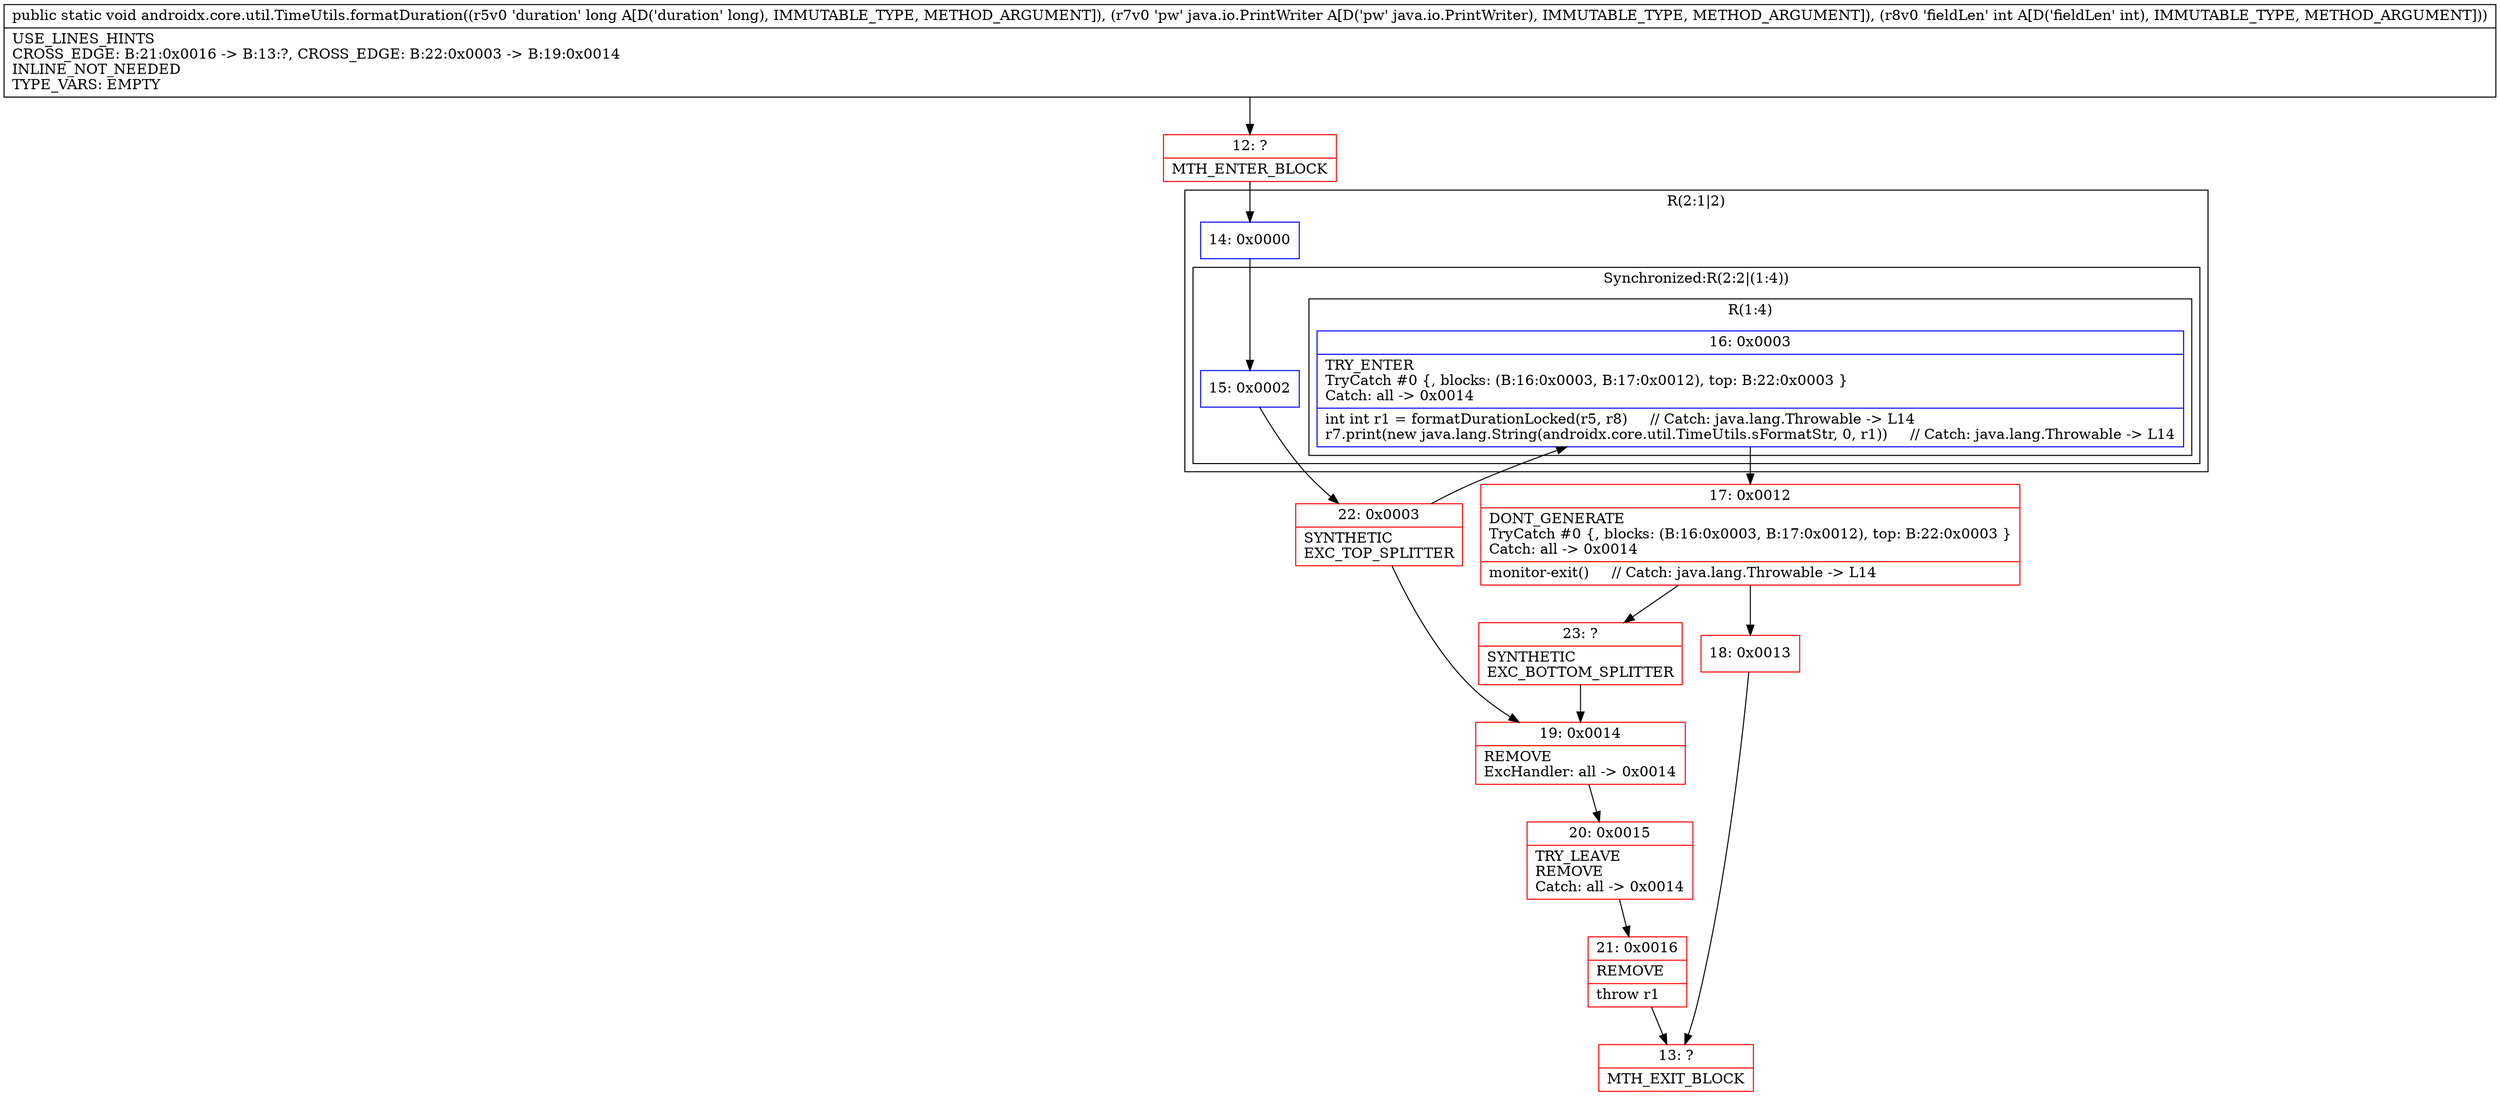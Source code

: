 digraph "CFG forandroidx.core.util.TimeUtils.formatDuration(JLjava\/io\/PrintWriter;I)V" {
subgraph cluster_Region_1501104554 {
label = "R(2:1|2)";
node [shape=record,color=blue];
Node_14 [shape=record,label="{14\:\ 0x0000}"];
subgraph cluster_SynchronizedRegion_728929753 {
label = "Synchronized:R(2:2|(1:4))";
node [shape=record,color=blue];
Node_15 [shape=record,label="{15\:\ 0x0002}"];
subgraph cluster_Region_182700244 {
label = "R(1:4)";
node [shape=record,color=blue];
Node_16 [shape=record,label="{16\:\ 0x0003|TRY_ENTER\lTryCatch #0 \{, blocks: (B:16:0x0003, B:17:0x0012), top: B:22:0x0003 \}\lCatch: all \-\> 0x0014\l|int int r1 = formatDurationLocked(r5, r8)     \/\/ Catch: java.lang.Throwable \-\> L14\lr7.print(new java.lang.String(androidx.core.util.TimeUtils.sFormatStr, 0, r1))     \/\/ Catch: java.lang.Throwable \-\> L14\l}"];
}
}
}
Node_12 [shape=record,color=red,label="{12\:\ ?|MTH_ENTER_BLOCK\l}"];
Node_22 [shape=record,color=red,label="{22\:\ 0x0003|SYNTHETIC\lEXC_TOP_SPLITTER\l}"];
Node_17 [shape=record,color=red,label="{17\:\ 0x0012|DONT_GENERATE\lTryCatch #0 \{, blocks: (B:16:0x0003, B:17:0x0012), top: B:22:0x0003 \}\lCatch: all \-\> 0x0014\l|monitor\-exit()     \/\/ Catch: java.lang.Throwable \-\> L14\l}"];
Node_18 [shape=record,color=red,label="{18\:\ 0x0013}"];
Node_13 [shape=record,color=red,label="{13\:\ ?|MTH_EXIT_BLOCK\l}"];
Node_23 [shape=record,color=red,label="{23\:\ ?|SYNTHETIC\lEXC_BOTTOM_SPLITTER\l}"];
Node_19 [shape=record,color=red,label="{19\:\ 0x0014|REMOVE\lExcHandler: all \-\> 0x0014\l}"];
Node_20 [shape=record,color=red,label="{20\:\ 0x0015|TRY_LEAVE\lREMOVE\lCatch: all \-\> 0x0014\l}"];
Node_21 [shape=record,color=red,label="{21\:\ 0x0016|REMOVE\l|throw r1\l}"];
MethodNode[shape=record,label="{public static void androidx.core.util.TimeUtils.formatDuration((r5v0 'duration' long A[D('duration' long), IMMUTABLE_TYPE, METHOD_ARGUMENT]), (r7v0 'pw' java.io.PrintWriter A[D('pw' java.io.PrintWriter), IMMUTABLE_TYPE, METHOD_ARGUMENT]), (r8v0 'fieldLen' int A[D('fieldLen' int), IMMUTABLE_TYPE, METHOD_ARGUMENT]))  | USE_LINES_HINTS\lCROSS_EDGE: B:21:0x0016 \-\> B:13:?, CROSS_EDGE: B:22:0x0003 \-\> B:19:0x0014\lINLINE_NOT_NEEDED\lTYPE_VARS: EMPTY\l}"];
MethodNode -> Node_12;Node_14 -> Node_15;
Node_15 -> Node_22;
Node_16 -> Node_17;
Node_12 -> Node_14;
Node_22 -> Node_16;
Node_22 -> Node_19;
Node_17 -> Node_18;
Node_17 -> Node_23;
Node_18 -> Node_13;
Node_23 -> Node_19;
Node_19 -> Node_20;
Node_20 -> Node_21;
Node_21 -> Node_13;
}

